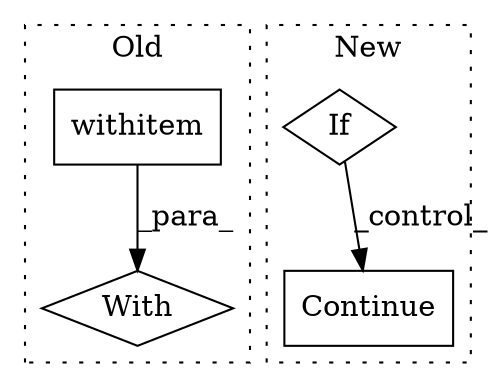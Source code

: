 digraph G {
subgraph cluster0 {
1 [label="With" a="39" s="13445,13454" l="5,31" shape="diamond"];
3 [label="withitem" a="49" s="13450" l="4" shape="box"];
label = "Old";
style="dotted";
}
subgraph cluster1 {
2 [label="Continue" a="43" s="12528" l="8" shape="box"];
4 [label="If" a="96" s="12498" l="3" shape="diamond"];
label = "New";
style="dotted";
}
3 -> 1 [label="_para_"];
4 -> 2 [label="_control_"];
}